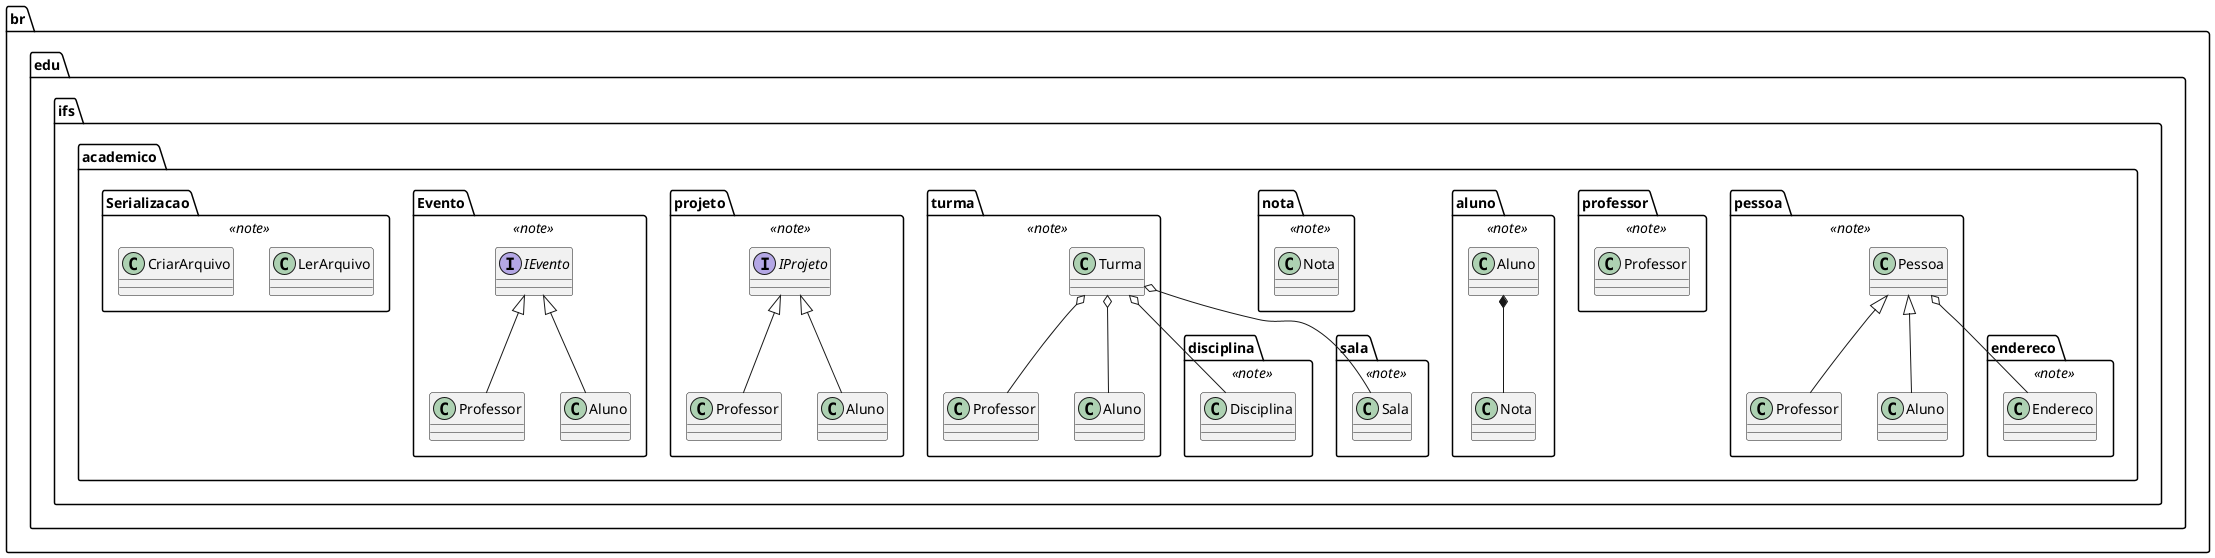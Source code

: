 @startuml Academico

package br.edu.ifs.academico.endereco <<note>> {
    class Endereco
}

package br.edu.ifs.academico.pessoa <<note>> {
    class Pessoa
    Pessoa o-- Endereco
    Pessoa <|-- Professor
    Pessoa <|-- Aluno
}

package br.edu.ifs.academico.professor <<note>> {
    class Professor
}

package br.edu.ifs.academico.aluno <<note>> {
    class Aluno
    Aluno *-- Nota
}

package br.edu.ifs.academico.nota <<note>> {
    class Nota
}

package br.edu.ifs.academico.disciplina <<note>> {
    class Disciplina
}

package br.edu.ifs.academico.sala <<note>> {
    class Sala
}

package br.edu.ifs.academico.turma <<note>> {
    class Turma
    Turma o-- Professor
    Turma o-- Aluno
    Turma o-- Disciplina
    Turma o-- Sala
}

package br.edu.ifs.academico.projeto <<note>> {
    interface IProjeto
    IProjeto <|-- Professor
    IProjeto <|-- Aluno
}

package br.edu.ifs.academico.Evento <<note>> {
    interface IEvento
    IEvento <|-- Professor
    IEvento <|-- Aluno

}

package br.edu.ifs.academico.Serializacao <<note>> {
    class LerArquivo
    class CriarArquivo
}
@enduml